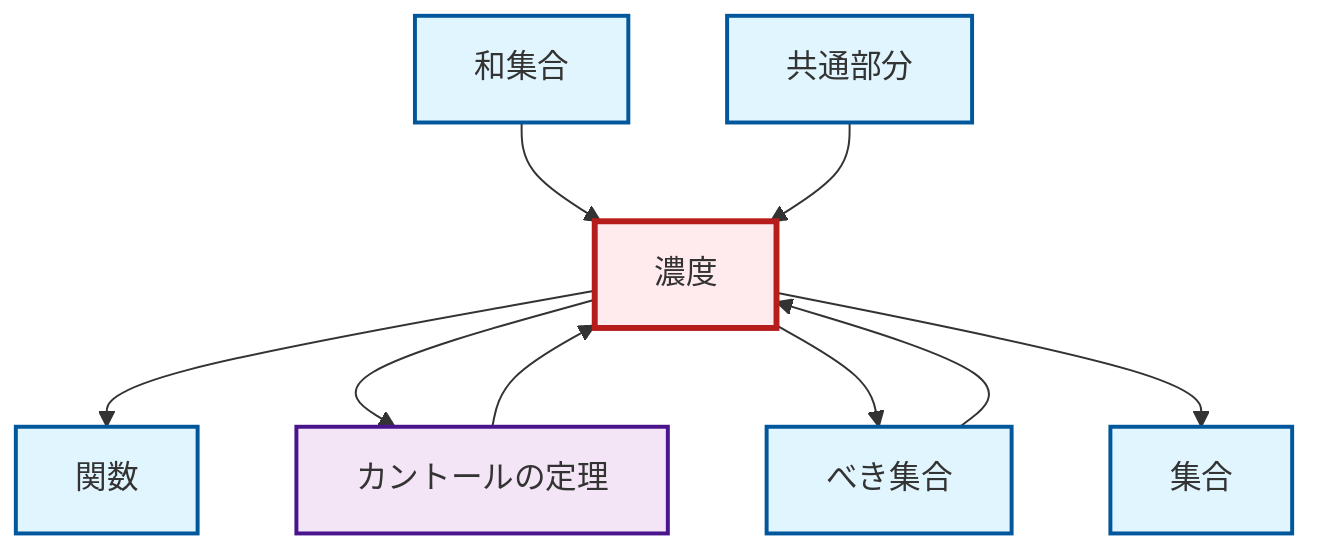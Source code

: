 graph TD
    classDef definition fill:#e1f5fe,stroke:#01579b,stroke-width:2px
    classDef theorem fill:#f3e5f5,stroke:#4a148c,stroke-width:2px
    classDef axiom fill:#fff3e0,stroke:#e65100,stroke-width:2px
    classDef example fill:#e8f5e9,stroke:#1b5e20,stroke-width:2px
    classDef current fill:#ffebee,stroke:#b71c1c,stroke-width:3px
    def-function["関数"]:::definition
    def-union["和集合"]:::definition
    def-cardinality["濃度"]:::definition
    def-power-set["べき集合"]:::definition
    def-set["集合"]:::definition
    def-intersection["共通部分"]:::definition
    thm-cantor["カントールの定理"]:::theorem
    def-union --> def-cardinality
    def-cardinality --> def-function
    thm-cantor --> def-cardinality
    def-cardinality --> thm-cantor
    def-cardinality --> def-power-set
    def-power-set --> def-cardinality
    def-cardinality --> def-set
    def-intersection --> def-cardinality
    class def-cardinality current
